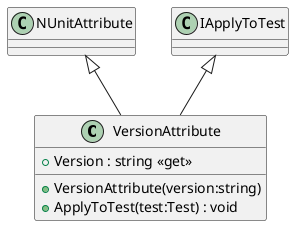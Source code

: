 @startuml
class VersionAttribute {
    + Version : string <<get>>
    + VersionAttribute(version:string)
    + ApplyToTest(test:Test) : void
}
NUnitAttribute <|-- VersionAttribute
IApplyToTest <|-- VersionAttribute
@enduml
